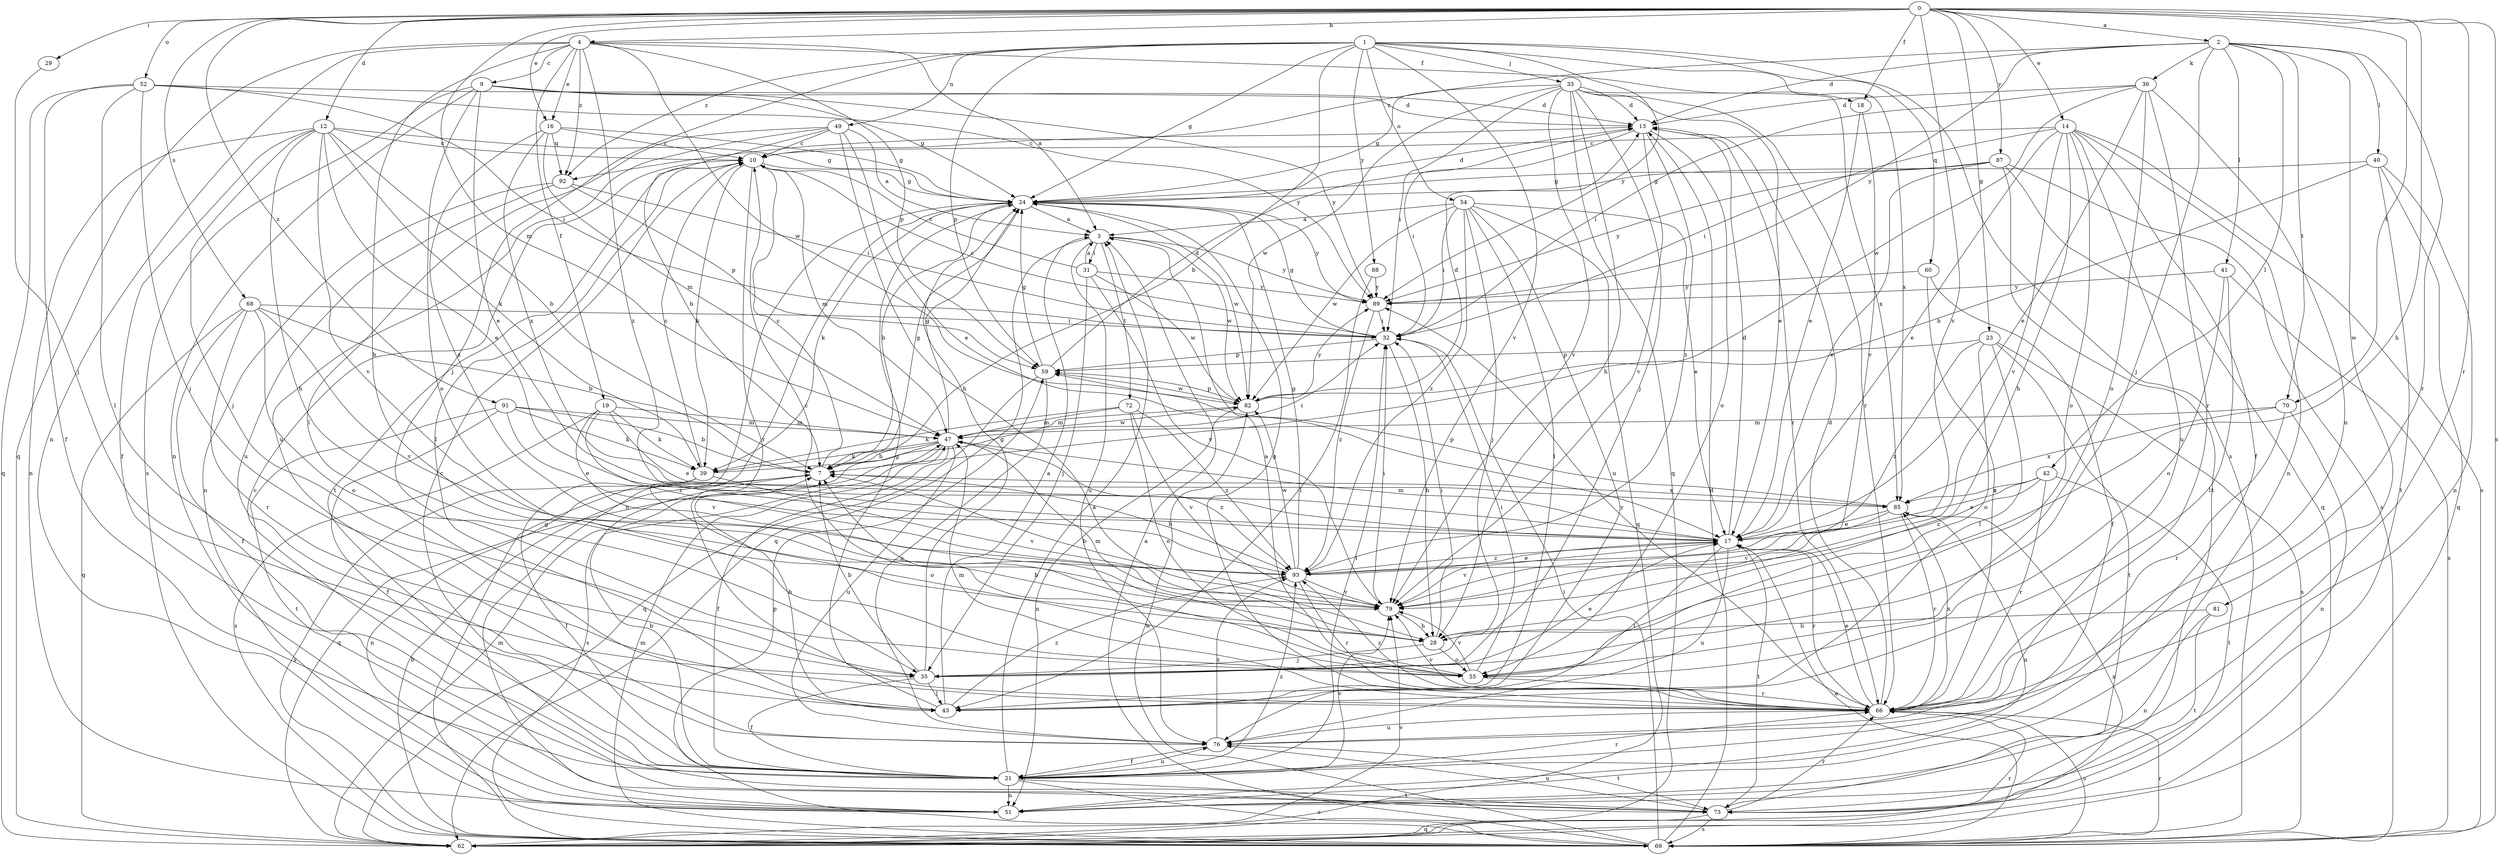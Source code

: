 strict digraph  {
0;
1;
2;
3;
4;
7;
9;
10;
12;
13;
14;
16;
17;
18;
19;
21;
23;
24;
28;
29;
31;
32;
33;
35;
36;
39;
40;
41;
42;
43;
47;
49;
51;
52;
54;
55;
59;
60;
62;
66;
68;
69;
70;
72;
73;
76;
79;
81;
82;
85;
87;
88;
89;
91;
92;
93;
0 -> 2  [label=a];
0 -> 4  [label=b];
0 -> 12  [label=d];
0 -> 14  [label=e];
0 -> 16  [label=e];
0 -> 18  [label=f];
0 -> 23  [label=g];
0 -> 28  [label=h];
0 -> 29  [label=i];
0 -> 47  [label=m];
0 -> 52  [label=o];
0 -> 66  [label=r];
0 -> 68  [label=s];
0 -> 69  [label=s];
0 -> 70  [label=t];
0 -> 79  [label=v];
0 -> 87  [label=y];
0 -> 91  [label=z];
1 -> 7  [label=b];
1 -> 24  [label=g];
1 -> 33  [label=j];
1 -> 35  [label=j];
1 -> 49  [label=n];
1 -> 54  [label=o];
1 -> 59  [label=p];
1 -> 60  [label=q];
1 -> 69  [label=s];
1 -> 79  [label=v];
1 -> 85  [label=x];
1 -> 88  [label=y];
1 -> 89  [label=y];
1 -> 92  [label=z];
2 -> 13  [label=d];
2 -> 35  [label=j];
2 -> 36  [label=k];
2 -> 40  [label=l];
2 -> 41  [label=l];
2 -> 42  [label=l];
2 -> 66  [label=r];
2 -> 70  [label=t];
2 -> 81  [label=w];
2 -> 89  [label=y];
2 -> 92  [label=z];
3 -> 31  [label=i];
3 -> 62  [label=q];
3 -> 72  [label=t];
3 -> 76  [label=u];
3 -> 82  [label=w];
3 -> 89  [label=y];
4 -> 3  [label=a];
4 -> 9  [label=c];
4 -> 16  [label=e];
4 -> 18  [label=f];
4 -> 19  [label=f];
4 -> 28  [label=h];
4 -> 51  [label=n];
4 -> 59  [label=p];
4 -> 62  [label=q];
4 -> 82  [label=w];
4 -> 92  [label=z];
4 -> 93  [label=z];
7 -> 10  [label=c];
7 -> 24  [label=g];
7 -> 51  [label=n];
7 -> 85  [label=x];
9 -> 13  [label=d];
9 -> 17  [label=e];
9 -> 24  [label=g];
9 -> 51  [label=n];
9 -> 55  [label=o];
9 -> 69  [label=s];
9 -> 89  [label=y];
10 -> 24  [label=g];
10 -> 39  [label=k];
10 -> 43  [label=l];
10 -> 47  [label=m];
10 -> 66  [label=r];
10 -> 73  [label=t];
12 -> 7  [label=b];
12 -> 10  [label=c];
12 -> 17  [label=e];
12 -> 21  [label=f];
12 -> 24  [label=g];
12 -> 28  [label=h];
12 -> 35  [label=j];
12 -> 39  [label=k];
12 -> 51  [label=n];
12 -> 79  [label=v];
13 -> 10  [label=c];
13 -> 32  [label=i];
13 -> 55  [label=o];
13 -> 66  [label=r];
13 -> 79  [label=v];
13 -> 93  [label=z];
14 -> 10  [label=c];
14 -> 17  [label=e];
14 -> 21  [label=f];
14 -> 28  [label=h];
14 -> 32  [label=i];
14 -> 51  [label=n];
14 -> 55  [label=o];
14 -> 69  [label=s];
14 -> 76  [label=u];
14 -> 79  [label=v];
16 -> 10  [label=c];
16 -> 24  [label=g];
16 -> 47  [label=m];
16 -> 85  [label=x];
16 -> 93  [label=z];
16 -> 92  [label=q];
17 -> 13  [label=d];
17 -> 43  [label=l];
17 -> 47  [label=m];
17 -> 66  [label=r];
17 -> 73  [label=t];
17 -> 76  [label=u];
17 -> 79  [label=v];
17 -> 93  [label=z];
18 -> 17  [label=e];
18 -> 79  [label=v];
19 -> 17  [label=e];
19 -> 39  [label=k];
19 -> 47  [label=m];
19 -> 69  [label=s];
19 -> 79  [label=v];
19 -> 93  [label=z];
21 -> 3  [label=a];
21 -> 7  [label=b];
21 -> 10  [label=c];
21 -> 32  [label=i];
21 -> 51  [label=n];
21 -> 66  [label=r];
21 -> 69  [label=s];
21 -> 73  [label=t];
21 -> 76  [label=u];
21 -> 79  [label=v];
21 -> 93  [label=z];
23 -> 43  [label=l];
23 -> 55  [label=o];
23 -> 59  [label=p];
23 -> 69  [label=s];
23 -> 73  [label=t];
23 -> 93  [label=z];
24 -> 3  [label=a];
24 -> 7  [label=b];
24 -> 13  [label=d];
24 -> 39  [label=k];
24 -> 51  [label=n];
24 -> 82  [label=w];
24 -> 89  [label=y];
28 -> 10  [label=c];
28 -> 32  [label=i];
28 -> 35  [label=j];
28 -> 47  [label=m];
28 -> 55  [label=o];
29 -> 35  [label=j];
31 -> 3  [label=a];
31 -> 10  [label=c];
31 -> 35  [label=j];
31 -> 79  [label=v];
31 -> 82  [label=w];
31 -> 89  [label=y];
32 -> 10  [label=c];
32 -> 24  [label=g];
32 -> 28  [label=h];
32 -> 59  [label=p];
33 -> 13  [label=d];
33 -> 17  [label=e];
33 -> 24  [label=g];
33 -> 28  [label=h];
33 -> 32  [label=i];
33 -> 35  [label=j];
33 -> 62  [label=q];
33 -> 66  [label=r];
33 -> 79  [label=v];
33 -> 82  [label=w];
33 -> 85  [label=x];
35 -> 7  [label=b];
35 -> 17  [label=e];
35 -> 21  [label=f];
35 -> 24  [label=g];
35 -> 43  [label=l];
36 -> 13  [label=d];
36 -> 17  [label=e];
36 -> 32  [label=i];
36 -> 55  [label=o];
36 -> 66  [label=r];
36 -> 76  [label=u];
36 -> 82  [label=w];
39 -> 10  [label=c];
39 -> 21  [label=f];
39 -> 32  [label=i];
39 -> 55  [label=o];
39 -> 69  [label=s];
39 -> 79  [label=v];
40 -> 7  [label=b];
40 -> 24  [label=g];
40 -> 51  [label=n];
40 -> 62  [label=q];
40 -> 73  [label=t];
41 -> 43  [label=l];
41 -> 55  [label=o];
41 -> 69  [label=s];
41 -> 89  [label=y];
42 -> 17  [label=e];
42 -> 66  [label=r];
42 -> 73  [label=t];
42 -> 85  [label=x];
42 -> 93  [label=z];
43 -> 3  [label=a];
43 -> 7  [label=b];
43 -> 24  [label=g];
43 -> 93  [label=z];
47 -> 7  [label=b];
47 -> 21  [label=f];
47 -> 24  [label=g];
47 -> 39  [label=k];
47 -> 62  [label=q];
47 -> 69  [label=s];
47 -> 76  [label=u];
47 -> 82  [label=w];
47 -> 93  [label=z];
49 -> 3  [label=a];
49 -> 7  [label=b];
49 -> 10  [label=c];
49 -> 17  [label=e];
49 -> 28  [label=h];
49 -> 43  [label=l];
49 -> 76  [label=u];
52 -> 13  [label=d];
52 -> 21  [label=f];
52 -> 32  [label=i];
52 -> 35  [label=j];
52 -> 43  [label=l];
52 -> 62  [label=q];
52 -> 89  [label=y];
54 -> 3  [label=a];
54 -> 17  [label=e];
54 -> 32  [label=i];
54 -> 35  [label=j];
54 -> 43  [label=l];
54 -> 62  [label=q];
54 -> 76  [label=u];
54 -> 82  [label=w];
54 -> 93  [label=z];
55 -> 3  [label=a];
55 -> 7  [label=b];
55 -> 32  [label=i];
55 -> 66  [label=r];
55 -> 79  [label=v];
59 -> 13  [label=d];
59 -> 24  [label=g];
59 -> 62  [label=q];
59 -> 76  [label=u];
59 -> 82  [label=w];
60 -> 21  [label=f];
60 -> 66  [label=r];
60 -> 89  [label=y];
62 -> 47  [label=m];
62 -> 66  [label=r];
62 -> 79  [label=v];
62 -> 85  [label=x];
66 -> 13  [label=d];
66 -> 17  [label=e];
66 -> 24  [label=g];
66 -> 47  [label=m];
66 -> 69  [label=s];
66 -> 76  [label=u];
66 -> 79  [label=v];
66 -> 85  [label=x];
66 -> 89  [label=y];
66 -> 93  [label=z];
68 -> 7  [label=b];
68 -> 21  [label=f];
68 -> 32  [label=i];
68 -> 55  [label=o];
68 -> 62  [label=q];
68 -> 66  [label=r];
68 -> 79  [label=v];
69 -> 3  [label=a];
69 -> 7  [label=b];
69 -> 13  [label=d];
69 -> 17  [label=e];
69 -> 24  [label=g];
69 -> 32  [label=i];
69 -> 47  [label=m];
69 -> 59  [label=p];
69 -> 66  [label=r];
69 -> 82  [label=w];
70 -> 47  [label=m];
70 -> 51  [label=n];
70 -> 66  [label=r];
70 -> 85  [label=x];
72 -> 39  [label=k];
72 -> 47  [label=m];
72 -> 55  [label=o];
72 -> 79  [label=v];
72 -> 93  [label=z];
73 -> 10  [label=c];
73 -> 62  [label=q];
73 -> 66  [label=r];
73 -> 69  [label=s];
73 -> 76  [label=u];
76 -> 21  [label=f];
76 -> 73  [label=t];
76 -> 93  [label=z];
79 -> 7  [label=b];
79 -> 28  [label=h];
79 -> 32  [label=i];
81 -> 28  [label=h];
81 -> 51  [label=n];
81 -> 73  [label=t];
82 -> 13  [label=d];
82 -> 47  [label=m];
82 -> 51  [label=n];
82 -> 59  [label=p];
82 -> 89  [label=y];
85 -> 17  [label=e];
85 -> 51  [label=n];
85 -> 59  [label=p];
85 -> 66  [label=r];
85 -> 79  [label=v];
87 -> 17  [label=e];
87 -> 24  [label=g];
87 -> 62  [label=q];
87 -> 69  [label=s];
87 -> 73  [label=t];
87 -> 89  [label=y];
88 -> 43  [label=l];
88 -> 89  [label=y];
89 -> 32  [label=i];
89 -> 93  [label=z];
91 -> 7  [label=b];
91 -> 17  [label=e];
91 -> 21  [label=f];
91 -> 39  [label=k];
91 -> 47  [label=m];
91 -> 73  [label=t];
92 -> 32  [label=i];
92 -> 51  [label=n];
92 -> 59  [label=p];
92 -> 76  [label=u];
93 -> 7  [label=b];
93 -> 17  [label=e];
93 -> 24  [label=g];
93 -> 66  [label=r];
93 -> 79  [label=v];
93 -> 82  [label=w];
}
